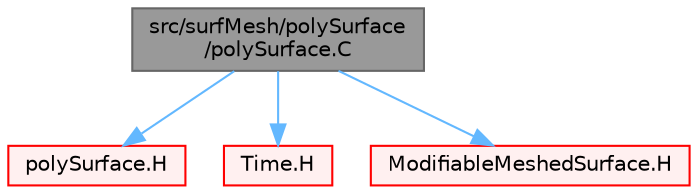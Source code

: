 digraph "src/surfMesh/polySurface/polySurface.C"
{
 // LATEX_PDF_SIZE
  bgcolor="transparent";
  edge [fontname=Helvetica,fontsize=10,labelfontname=Helvetica,labelfontsize=10];
  node [fontname=Helvetica,fontsize=10,shape=box,height=0.2,width=0.4];
  Node1 [id="Node000001",label="src/surfMesh/polySurface\l/polySurface.C",height=0.2,width=0.4,color="gray40", fillcolor="grey60", style="filled", fontcolor="black",tooltip=" "];
  Node1 -> Node2 [id="edge1_Node000001_Node000002",color="steelblue1",style="solid",tooltip=" "];
  Node2 [id="Node000002",label="polySurface.H",height=0.2,width=0.4,color="red", fillcolor="#FFF0F0", style="filled",URL="$polySurface_8H.html",tooltip=" "];
  Node1 -> Node239 [id="edge2_Node000001_Node000239",color="steelblue1",style="solid",tooltip=" "];
  Node239 [id="Node000239",label="Time.H",height=0.2,width=0.4,color="red", fillcolor="#FFF0F0", style="filled",URL="$Time_8H.html",tooltip=" "];
  Node1 -> Node299 [id="edge3_Node000001_Node000299",color="steelblue1",style="solid",tooltip=" "];
  Node299 [id="Node000299",label="ModifiableMeshedSurface.H",height=0.2,width=0.4,color="red", fillcolor="#FFF0F0", style="filled",URL="$ModifiableMeshedSurface_8H.html",tooltip=" "];
}
